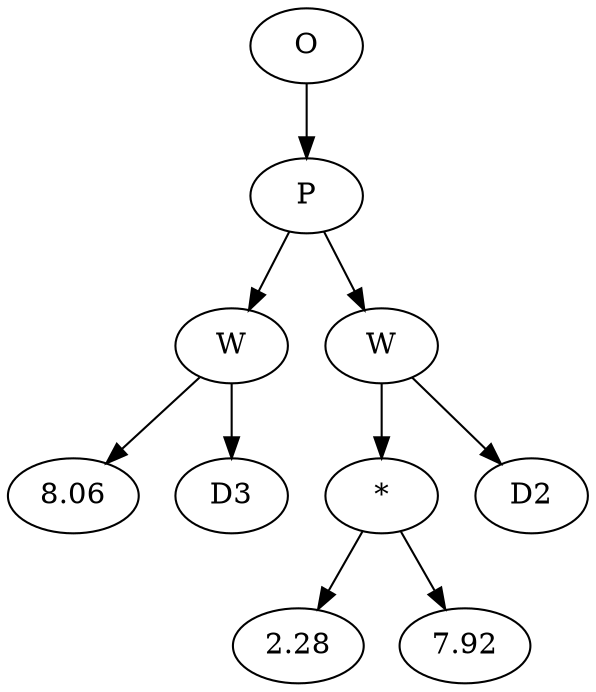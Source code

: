 // Tree
digraph {
	3383359 [label=O]
	3383360 [label=P]
	3383359 -> 3383360
	3383361 [label=W]
	3383360 -> 3383361
	3383362 [label=8.06]
	3383361 -> 3383362
	3383363 [label=D3]
	3383361 -> 3383363
	3383364 [label=W]
	3383360 -> 3383364
	3383365 [label="*"]
	3383364 -> 3383365
	3383366 [label=2.28]
	3383365 -> 3383366
	3383367 [label=7.92]
	3383365 -> 3383367
	3383368 [label=D2]
	3383364 -> 3383368
}
